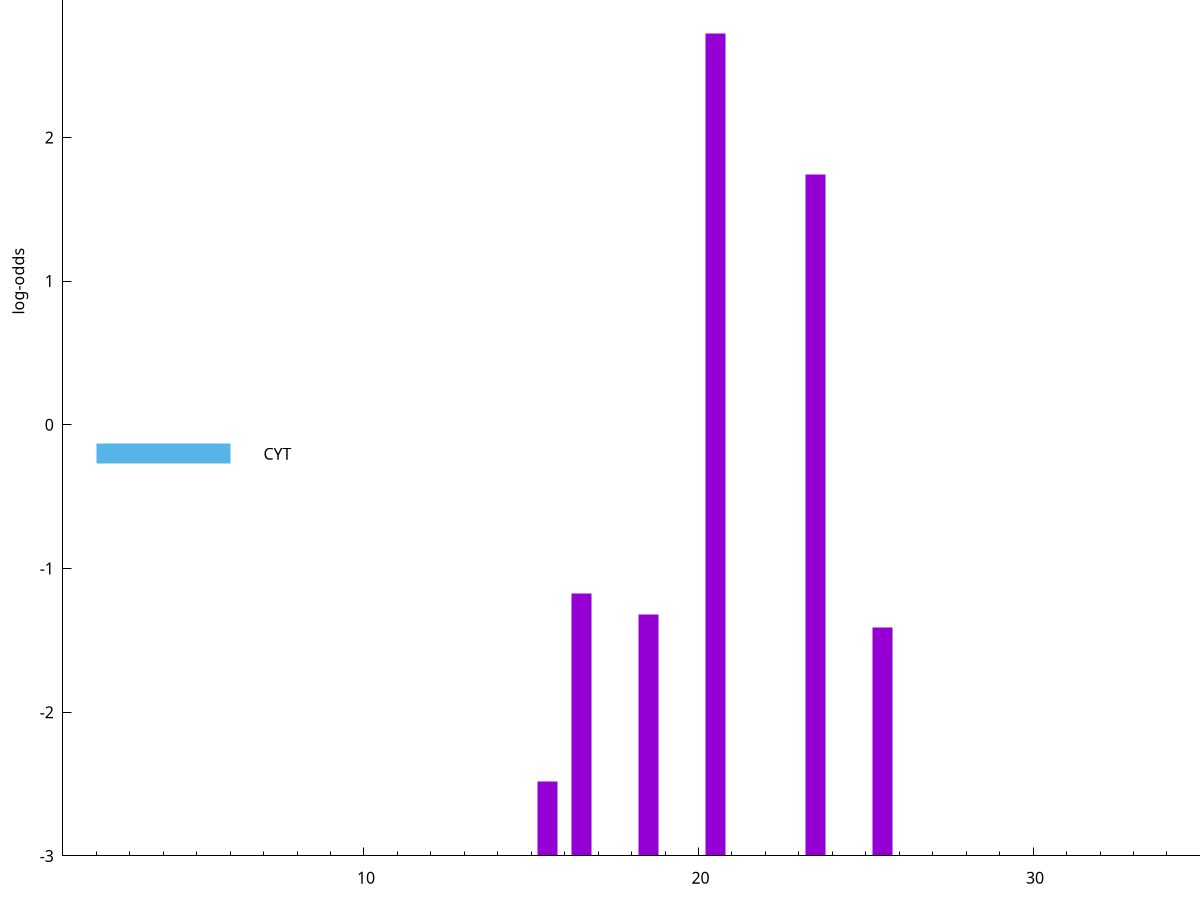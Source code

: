 set title "LipoP predictions for SRR5666603.gff"
set size 2., 1.4
set xrange [1:70] 
set mxtics 10
set yrange [-3:5]
set y2range [0:8]
set ylabel "log-odds"
set term postscript eps color solid "Helvetica" 30
set output "SRR5666603.gff4.eps"
set arrow from 2,3.5154 to 6,3.5154 nohead lt 1 lw 20
set label "SpI" at 7,3.5154
set arrow from 2,-0.200913 to 6,-0.200913 nohead lt 3 lw 20
set label "CYT" at 7,-0.200913
set arrow from 2,3.5154 to 6,3.5154 nohead lt 1 lw 20
set label "SpI" at 7,3.5154
# NOTE: The scores below are the log-odds scores with the threshold
# NOTE: subtracted (a hack to make gnuplot make the histogram all
# NOTE: look nice).
plot "-" axes x1y2 title "" with impulses lt 1 lw 20
20.500000 5.725260
23.500000 4.740420
16.500000 1.827800
18.500000 1.678790
25.500000 1.591880
15.500000 0.517980
e
exit
